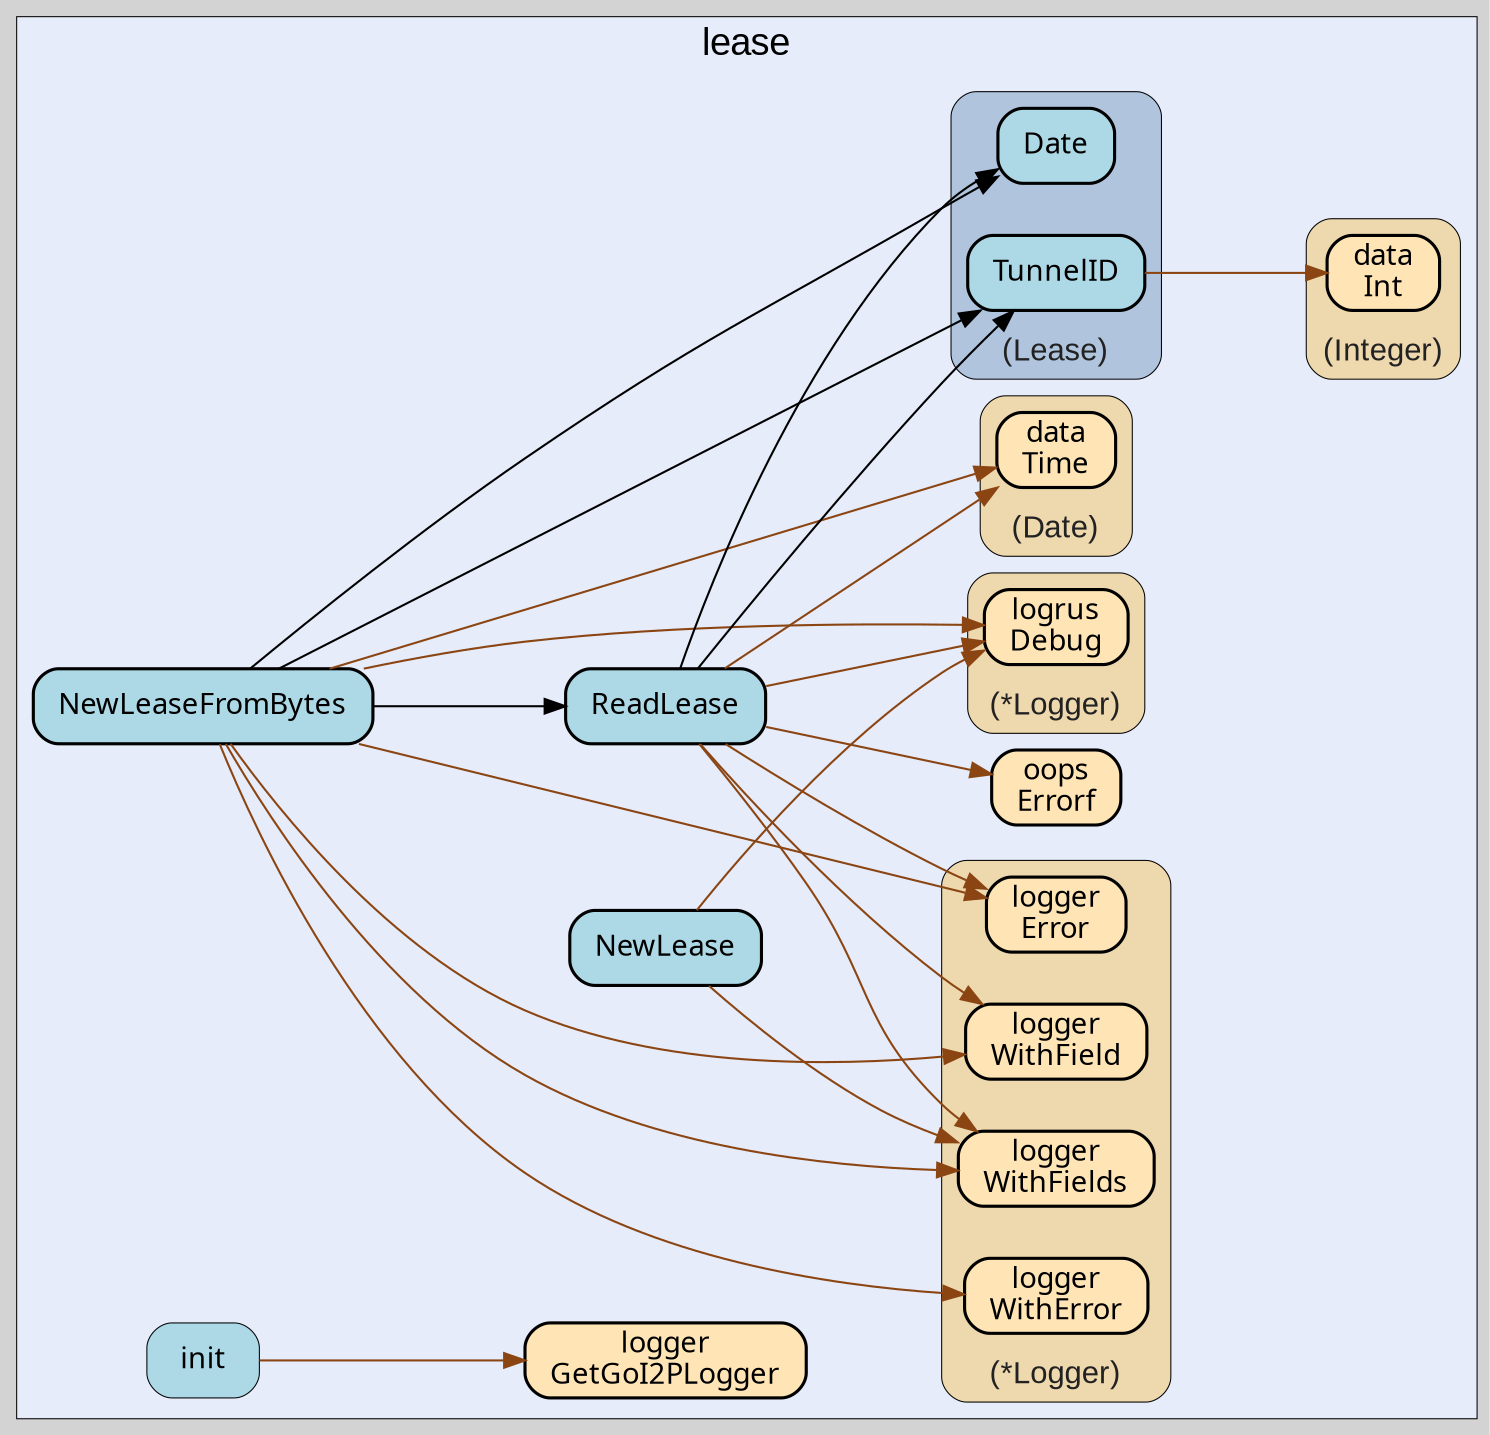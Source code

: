 digraph gocallvis {
    label="";
    labeljust="l";
    fontname="Arial";
    fontsize="14";
    rankdir="LR";
    bgcolor="lightgray";
    style="solid";
    penwidth="0.5";
    pad="0.0";
    nodesep="0.35";

    node [shape="box" style="filled,rounded" fillcolor="honeydew" fontname="Verdana" penwidth="1.0" margin="0.16,0.0"];
    edge [minlen="2"]

    subgraph "cluster_focus" {
        bgcolor="#e6ecfa";
label="lease";
labelloc="t";
labeljust="c";
fontsize="18";
        
        "github.com/go-i2p/common/lease.NewLeaseFromBytes" [ penwidth="1.5" tooltip="github.com/go-i2p/common/lease.NewLeaseFromBytes | defined in utils.go:47\nat utils.go:48: calling [(*github.com/sirupsen/logrus.Logger).Debug]\nat utils.go:67: calling [(*github.com/sirupsen/logrus.Logger).Debug]\nat utils.go:55: calling [(*github.com/go-i2p/logger.Logger).Error]\nat utils.go:65: calling [(github.com/go-i2p/common/lease.Lease).Date]\nat utils.go:63: calling [(*github.com/go-i2p/logger.Logger).WithFields]\nat utils.go:55: calling [(*github.com/go-i2p/logger.Logger).WithError]\nat utils.go:53: calling [github.com/go-i2p/common/lease.ReadLease]\nat utils.go:65: calling [(github.com/go-i2p/common/data.Date).Time]\nat utils.go:48: calling [(*github.com/go-i2p/logger.Logger).WithField]\nat utils.go:64: calling [(github.com/go-i2p/common/lease.Lease).TunnelID]" fillcolor="lightblue" label="NewLeaseFromBytes" ]
        "github.com/go-i2p/common/lease.ReadLease" [ fillcolor="lightblue" label="ReadLease" penwidth="1.5" tooltip="github.com/go-i2p/common/lease.ReadLease | defined in utils.go:14\nat utils.go:15: calling [(*github.com/sirupsen/logrus.Logger).Debug]\nat utils.go:37: calling [(*github.com/sirupsen/logrus.Logger).Debug]\nat utils.go:21: calling [(*github.com/go-i2p/logger.Logger).WithFields]\nat utils.go:33: calling [(*github.com/go-i2p/logger.Logger).WithFields]\nat utils.go:24: calling [(*github.com/go-i2p/logger.Logger).Error]\nat utils.go:34: calling [(github.com/go-i2p/common/lease.Lease).TunnelID]\nat utils.go:35: calling [(github.com/go-i2p/common/lease.Lease).Date]\nat utils.go:20: calling [github.com/samber/oops.Errorf]\nat utils.go:35: calling [(github.com/go-i2p/common/data.Date).Time]\nat utils.go:15: calling [(*github.com/go-i2p/logger.Logger).WithField]" ]
        "github.com/samber/oops.Errorf" [ fillcolor="moccasin" label="oops\nErrorf" penwidth="1.5" tooltip="github.com/samber/oops.Errorf | defined in oops.go:34" ]
        "github.com/go-i2p/common/lease.NewLease" [ tooltip="github.com/go-i2p/common/lease.NewLease | defined in lease_struct.go:59\nat lease_struct.go:60: calling [(*github.com/sirupsen/logrus.Logger).Debug]\nat lease_struct.go:84: calling [(*github.com/sirupsen/logrus.Logger).Debug]\nat lease_struct.go:81: calling [(*github.com/go-i2p/logger.Logger).WithFields]" fillcolor="lightblue" label="NewLease" penwidth="1.5" ]
        "github.com/go-i2p/common/lease.init" [ penwidth="0.5" tooltip="github.com/go-i2p/common/lease.init | defined in .:0\nat lease_struct.go:13: calling [github.com/go-i2p/logger.GetGoI2PLogger]" fillcolor="lightblue" label="init" ]
        "github.com/go-i2p/logger.GetGoI2PLogger" [ fillcolor="moccasin" label="logger\nGetGoI2PLogger" penwidth="1.5" tooltip="github.com/go-i2p/logger.GetGoI2PLogger | defined in log.go:120" ]
        
        subgraph "cluster_*github.com/go-i2p/logger.Logger" {
        label="(*Logger)";
tooltip="type: *github.com/go-i2p/logger.Logger";
penwidth="0.5";
fontsize="15";
fontcolor="#222222";
labelloc="b";
style="rounded,filled";
fillcolor="wheat2";
        
        "(*github.com/go-i2p/logger.Logger).WithField" [ fillcolor="moccasin" label="logger\nWithField" penwidth="1.5" tooltip="(*github.com/go-i2p/logger.Logger).WithField | defined in log.go:54" ]
        "(*github.com/go-i2p/logger.Logger).WithFields" [ penwidth="1.5" tooltip="(*github.com/go-i2p/logger.Logger).WithFields | defined in log.go:60" fillcolor="moccasin" label="logger\nWithFields" ]
        "(*github.com/go-i2p/logger.Logger).Error" [ fillcolor="moccasin" label="logger\nError" penwidth="1.5" tooltip="(*github.com/go-i2p/logger.Logger).Error | defined in log.go:42" ]
        "(*github.com/go-i2p/logger.Logger).WithError" [ fillcolor="moccasin" label="logger\nWithError" penwidth="1.5" tooltip="(*github.com/go-i2p/logger.Logger).WithError | defined in log.go:66" ]
        
    }

        subgraph "cluster_*github.com/sirupsen/logrus.Logger" {
        style="rounded,filled";
fillcolor="wheat2";
label="(*Logger)";
tooltip="type: *github.com/sirupsen/logrus.Logger";
penwidth="0.5";
fontsize="15";
fontcolor="#222222";
labelloc="b";
        
        "(*github.com/sirupsen/logrus.Logger).Debug" [ fillcolor="moccasin" label="logrus\nDebug" penwidth="1.5" tooltip="(*github.com/sirupsen/logrus.Logger).Debug | defined in logger.go:221" ]
        
    }

        subgraph "cluster_github.com/go-i2p/common/data.Date" {
        fontsize="15";
fontcolor="#222222";
labelloc="b";
style="rounded,filled";
fillcolor="wheat2";
label="(Date)";
tooltip="type: github.com/go-i2p/common/data.Date";
penwidth="0.5";
        
        "(github.com/go-i2p/common/data.Date).Time" [ tooltip="(github.com/go-i2p/common/data.Date).Time | defined in date.go:41" fillcolor="moccasin" label="data\nTime" penwidth="1.5" ]
        
    }

        subgraph "cluster_github.com/go-i2p/common/data.Integer" {
        style="rounded,filled";
fillcolor="wheat2";
label="(Integer)";
tooltip="type: github.com/go-i2p/common/data.Integer";
penwidth="0.5";
fontsize="15";
fontcolor="#222222";
labelloc="b";
        
        "(github.com/go-i2p/common/data.Integer).Int" [ label="data\nInt" penwidth="1.5" tooltip="(github.com/go-i2p/common/data.Integer).Int | defined in integer.go:31" fillcolor="moccasin" ]
        
    }

        subgraph "cluster_github.com/go-i2p/common/lease.Lease" {
        tooltip="type: github.com/go-i2p/common/lease.Lease";
fontcolor="#222222";
style="rounded,filled";
penwidth="0.5";
fontsize="15";
labelloc="b";
fillcolor="lightsteelblue";
label="(Lease)";
        
        "(github.com/go-i2p/common/lease.Lease).TunnelID" [ tooltip="(github.com/go-i2p/common/lease.Lease).TunnelID | defined in lease_struct.go:102\nat lease_struct.go:105: calling [(github.com/go-i2p/common/data.Integer).Int]" fillcolor="lightblue" label="TunnelID" penwidth="1.5" ]
        "(github.com/go-i2p/common/lease.Lease).Date" [ fillcolor="lightblue" label="Date" penwidth="1.5" tooltip="(github.com/go-i2p/common/lease.Lease).Date | defined in lease_struct.go:113" ]
        
    }

    }

    "github.com/go-i2p/common/lease.NewLeaseFromBytes" -> "(*github.com/sirupsen/logrus.Logger).Debug" [ color="saddlebrown" tooltip="at utils.go:48: calling [(*github.com/sirupsen/logrus.Logger).Debug]\nat utils.go:67: calling [(*github.com/sirupsen/logrus.Logger).Debug]" ]
    "(github.com/go-i2p/common/lease.Lease).TunnelID" -> "(github.com/go-i2p/common/data.Integer).Int" [ color="saddlebrown" tooltip="at lease_struct.go:105: calling [(github.com/go-i2p/common/data.Integer).Int]" ]
    "github.com/go-i2p/common/lease.NewLeaseFromBytes" -> "(*github.com/go-i2p/logger.Logger).Error" [ tooltip="at utils.go:55: calling [(*github.com/go-i2p/logger.Logger).Error]" color="saddlebrown" ]
    "github.com/go-i2p/common/lease.NewLeaseFromBytes" -> "(github.com/go-i2p/common/lease.Lease).Date" [ tooltip="at utils.go:65: calling [(github.com/go-i2p/common/lease.Lease).Date]" ]
    "github.com/go-i2p/common/lease.NewLeaseFromBytes" -> "(*github.com/go-i2p/logger.Logger).WithFields" [ tooltip="at utils.go:63: calling [(*github.com/go-i2p/logger.Logger).WithFields]" color="saddlebrown" ]
    "github.com/go-i2p/common/lease.NewLease" -> "(*github.com/sirupsen/logrus.Logger).Debug" [ color="saddlebrown" tooltip="at lease_struct.go:60: calling [(*github.com/sirupsen/logrus.Logger).Debug]\nat lease_struct.go:84: calling [(*github.com/sirupsen/logrus.Logger).Debug]" ]
    "github.com/go-i2p/common/lease.init" -> "github.com/go-i2p/logger.GetGoI2PLogger" [ color="saddlebrown" tooltip="at lease_struct.go:13: calling [github.com/go-i2p/logger.GetGoI2PLogger]" ]
    "github.com/go-i2p/common/lease.NewLeaseFromBytes" -> "(*github.com/go-i2p/logger.Logger).WithError" [ color="saddlebrown" tooltip="at utils.go:55: calling [(*github.com/go-i2p/logger.Logger).WithError]" ]
    "github.com/go-i2p/common/lease.ReadLease" -> "(*github.com/sirupsen/logrus.Logger).Debug" [ color="saddlebrown" tooltip="at utils.go:15: calling [(*github.com/sirupsen/logrus.Logger).Debug]\nat utils.go:37: calling [(*github.com/sirupsen/logrus.Logger).Debug]" ]
    "github.com/go-i2p/common/lease.ReadLease" -> "(*github.com/go-i2p/logger.Logger).WithFields" [ color="saddlebrown" tooltip="at utils.go:21: calling [(*github.com/go-i2p/logger.Logger).WithFields]\nat utils.go:33: calling [(*github.com/go-i2p/logger.Logger).WithFields]" ]
    "github.com/go-i2p/common/lease.ReadLease" -> "(*github.com/go-i2p/logger.Logger).Error" [ color="saddlebrown" tooltip="at utils.go:24: calling [(*github.com/go-i2p/logger.Logger).Error]" ]
    "github.com/go-i2p/common/lease.ReadLease" -> "(github.com/go-i2p/common/lease.Lease).TunnelID" [ tooltip="at utils.go:34: calling [(github.com/go-i2p/common/lease.Lease).TunnelID]" ]
    "github.com/go-i2p/common/lease.ReadLease" -> "(github.com/go-i2p/common/lease.Lease).Date" [ tooltip="at utils.go:35: calling [(github.com/go-i2p/common/lease.Lease).Date]" ]
    "github.com/go-i2p/common/lease.NewLeaseFromBytes" -> "github.com/go-i2p/common/lease.ReadLease" [ tooltip="at utils.go:53: calling [github.com/go-i2p/common/lease.ReadLease]" ]
    "github.com/go-i2p/common/lease.ReadLease" -> "github.com/samber/oops.Errorf" [ tooltip="at utils.go:20: calling [github.com/samber/oops.Errorf]" color="saddlebrown" ]
    "github.com/go-i2p/common/lease.ReadLease" -> "(github.com/go-i2p/common/data.Date).Time" [ color="saddlebrown" tooltip="at utils.go:35: calling [(github.com/go-i2p/common/data.Date).Time]" ]
    "github.com/go-i2p/common/lease.NewLeaseFromBytes" -> "(github.com/go-i2p/common/data.Date).Time" [ tooltip="at utils.go:65: calling [(github.com/go-i2p/common/data.Date).Time]" color="saddlebrown" ]
    "github.com/go-i2p/common/lease.NewLease" -> "(*github.com/go-i2p/logger.Logger).WithFields" [ color="saddlebrown" tooltip="at lease_struct.go:81: calling [(*github.com/go-i2p/logger.Logger).WithFields]" ]
    "github.com/go-i2p/common/lease.NewLeaseFromBytes" -> "(*github.com/go-i2p/logger.Logger).WithField" [ color="saddlebrown" tooltip="at utils.go:48: calling [(*github.com/go-i2p/logger.Logger).WithField]" ]
    "github.com/go-i2p/common/lease.ReadLease" -> "(*github.com/go-i2p/logger.Logger).WithField" [ color="saddlebrown" tooltip="at utils.go:15: calling [(*github.com/go-i2p/logger.Logger).WithField]" ]
    "github.com/go-i2p/common/lease.NewLeaseFromBytes" -> "(github.com/go-i2p/common/lease.Lease).TunnelID" [ tooltip="at utils.go:64: calling [(github.com/go-i2p/common/lease.Lease).TunnelID]" ]
}

